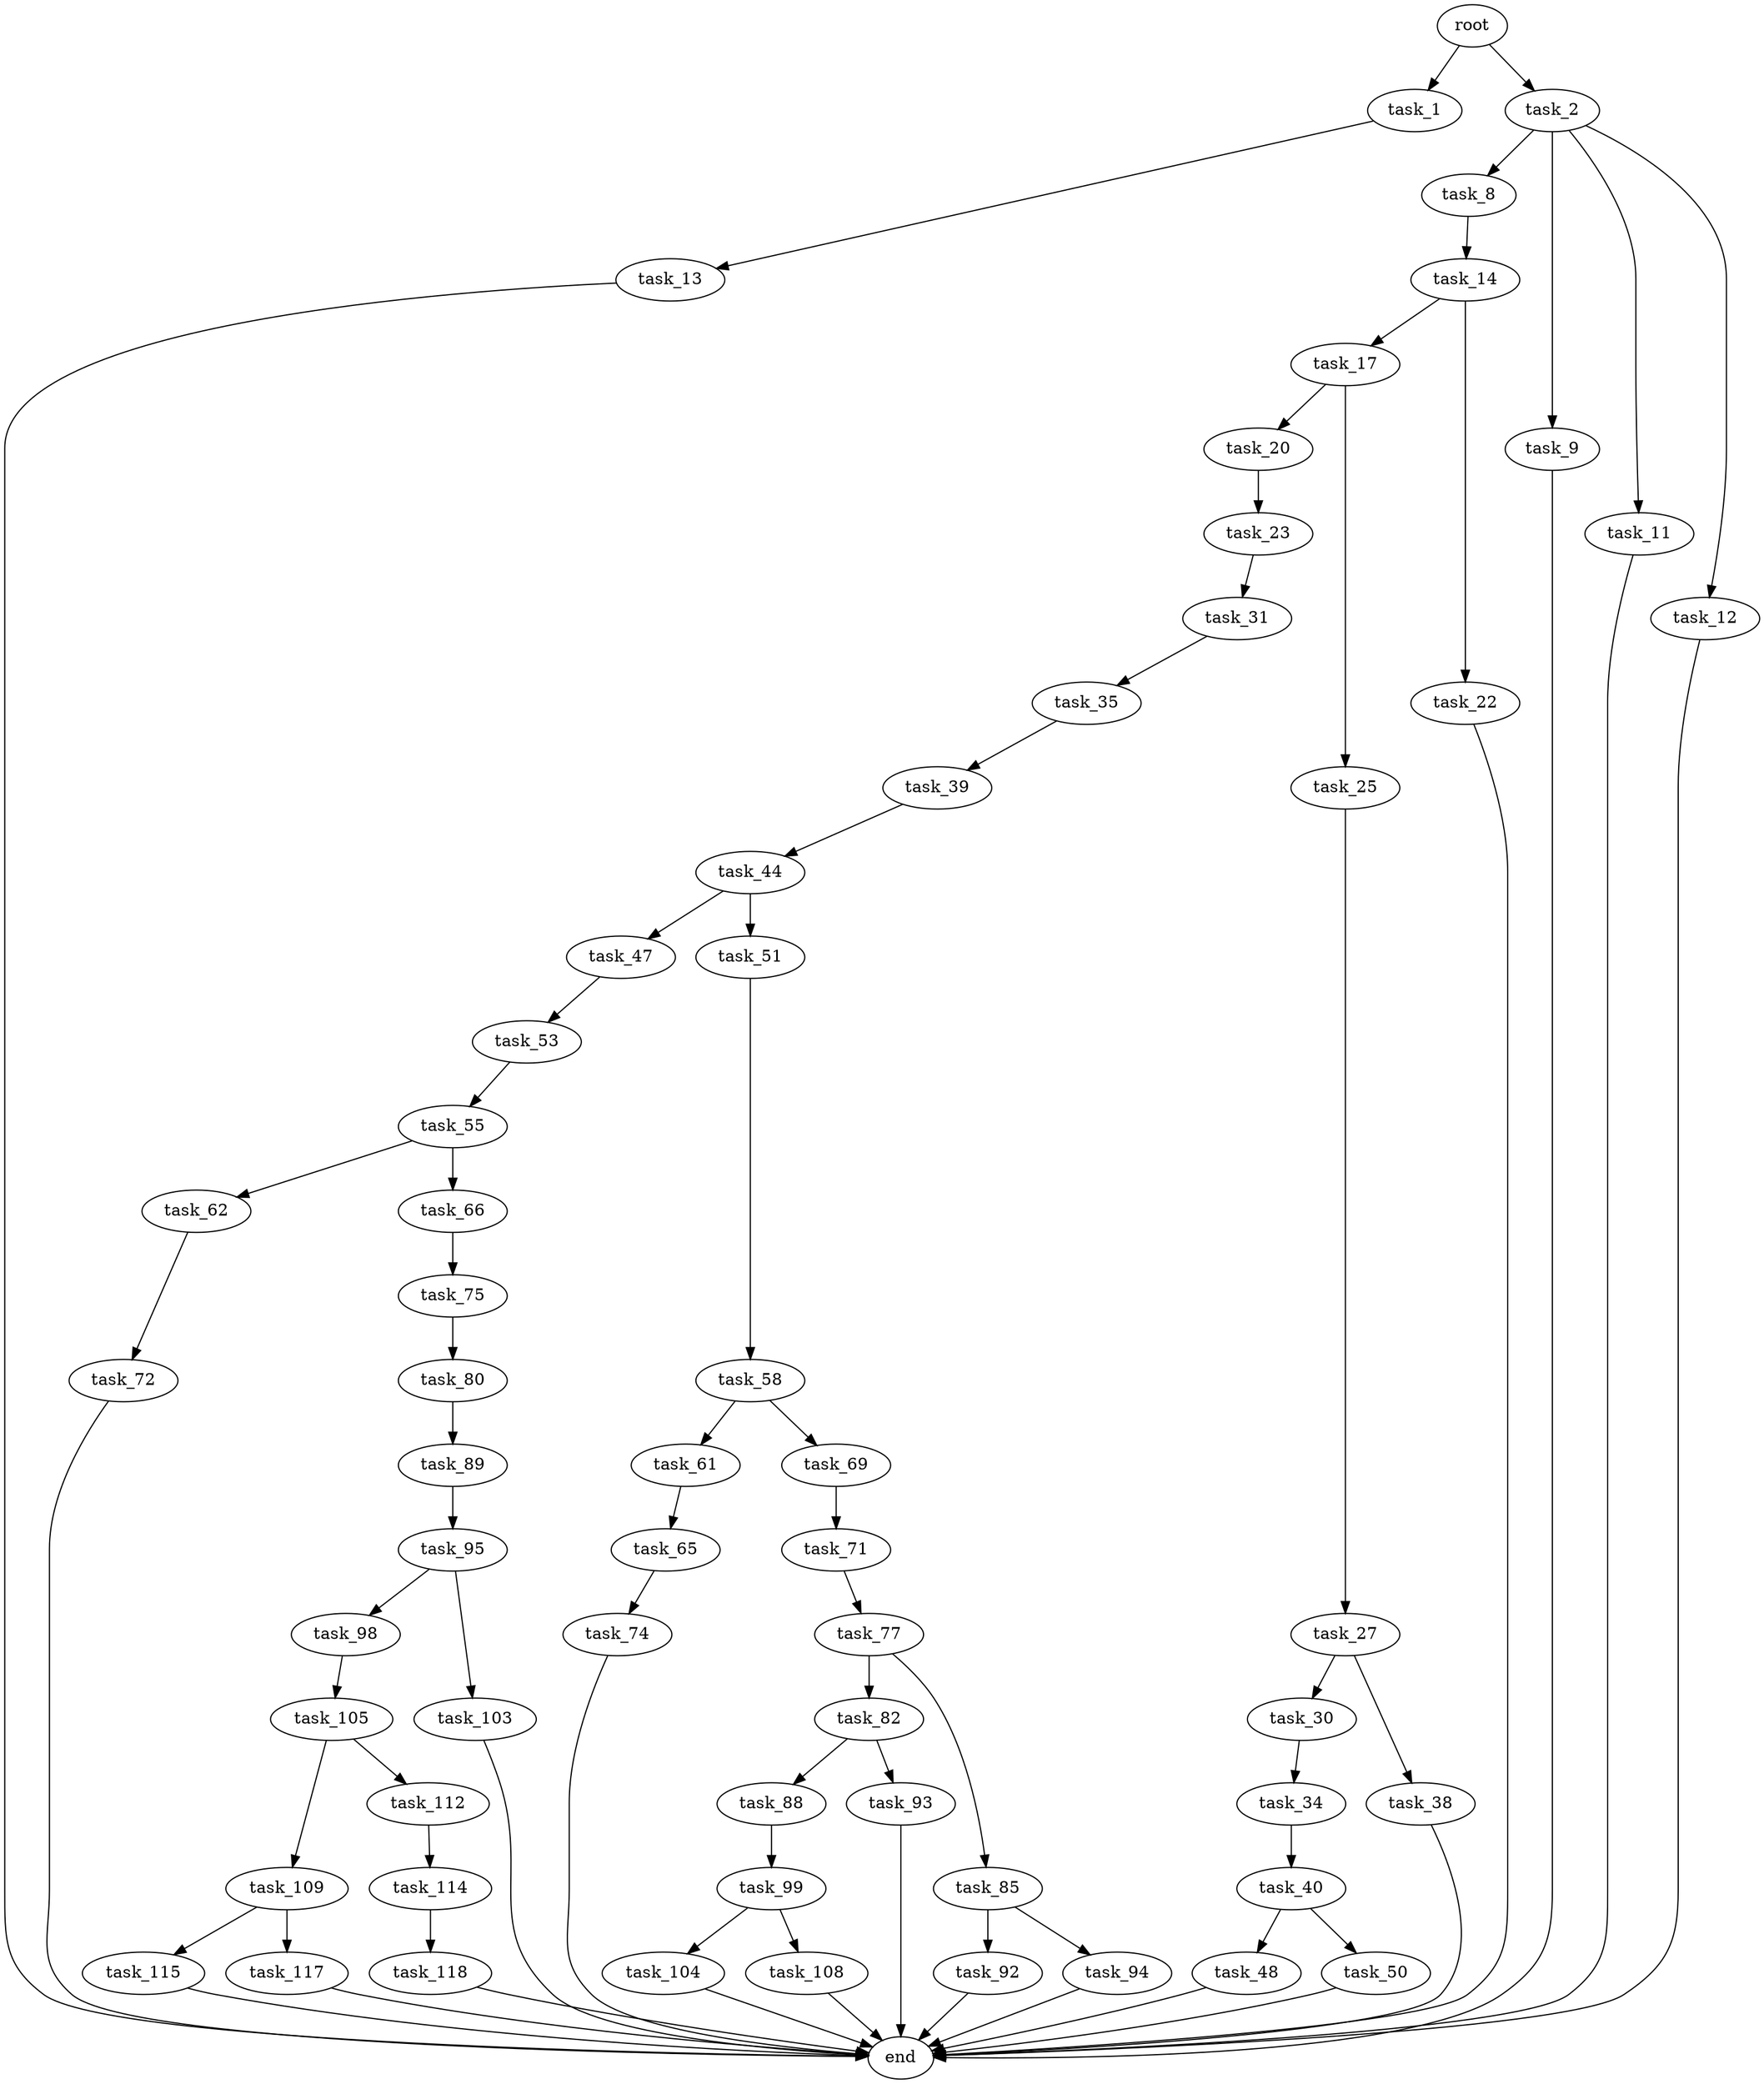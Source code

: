 digraph G {
  root [size="0.000000"];
  task_1 [size="10644741501.000000"];
  task_2 [size="489178889.000000"];
  task_8 [size="368293445632.000000"];
  task_9 [size="8589934592.000000"];
  task_11 [size="21872292017.000000"];
  task_12 [size="2637093021.000000"];
  task_13 [size="41072197369.000000"];
  task_14 [size="3671695194.000000"];
  task_17 [size="368293445632.000000"];
  task_20 [size="68719476736.000000"];
  task_22 [size="782757789696.000000"];
  task_23 [size="368293445632.000000"];
  task_25 [size="21487878249.000000"];
  task_27 [size="44213307689.000000"];
  task_30 [size="2855873224.000000"];
  task_31 [size="574775897689.000000"];
  task_34 [size="690950065587.000000"];
  task_35 [size="43077477370.000000"];
  task_38 [size="30781197223.000000"];
  task_39 [size="29127184796.000000"];
  task_40 [size="31594386426.000000"];
  task_44 [size="6396724480.000000"];
  task_47 [size="392988525602.000000"];
  task_48 [size="1073741824000.000000"];
  task_50 [size="29251566094.000000"];
  task_51 [size="134217728000.000000"];
  task_53 [size="209780161193.000000"];
  task_55 [size="11790254206.000000"];
  task_58 [size="347080947997.000000"];
  task_61 [size="11695133844.000000"];
  task_62 [size="134217728000.000000"];
  task_65 [size="14034539462.000000"];
  task_66 [size="888127713844.000000"];
  task_69 [size="127540556869.000000"];
  task_71 [size="5394499939.000000"];
  task_72 [size="8476208880.000000"];
  task_74 [size="549755813888.000000"];
  task_75 [size="20158756641.000000"];
  task_77 [size="1073741824000.000000"];
  task_80 [size="471032557.000000"];
  task_82 [size="27674983118.000000"];
  task_85 [size="30656401001.000000"];
  task_88 [size="549755813888.000000"];
  task_89 [size="15612962453.000000"];
  task_92 [size="66723705053.000000"];
  task_93 [size="22370993329.000000"];
  task_94 [size="1073741824000.000000"];
  task_95 [size="28991029248.000000"];
  task_98 [size="368293445632.000000"];
  task_99 [size="8589934592.000000"];
  task_103 [size="1003044880.000000"];
  task_104 [size="394623330468.000000"];
  task_105 [size="4386728132.000000"];
  task_108 [size="15039431569.000000"];
  task_109 [size="15316565808.000000"];
  task_112 [size="161594853483.000000"];
  task_114 [size="16565348341.000000"];
  task_115 [size="1133831753952.000000"];
  task_117 [size="58019343560.000000"];
  task_118 [size="673379483589.000000"];
  end [size="0.000000"];

  root -> task_1 [size="1.000000"];
  root -> task_2 [size="1.000000"];
  task_1 -> task_13 [size="209715200.000000"];
  task_2 -> task_8 [size="33554432.000000"];
  task_2 -> task_9 [size="33554432.000000"];
  task_2 -> task_11 [size="33554432.000000"];
  task_2 -> task_12 [size="33554432.000000"];
  task_8 -> task_14 [size="411041792.000000"];
  task_9 -> end [size="1.000000"];
  task_11 -> end [size="1.000000"];
  task_12 -> end [size="1.000000"];
  task_13 -> end [size="1.000000"];
  task_14 -> task_17 [size="301989888.000000"];
  task_14 -> task_22 [size="301989888.000000"];
  task_17 -> task_20 [size="411041792.000000"];
  task_17 -> task_25 [size="411041792.000000"];
  task_20 -> task_23 [size="134217728.000000"];
  task_22 -> end [size="1.000000"];
  task_23 -> task_31 [size="411041792.000000"];
  task_25 -> task_27 [size="33554432.000000"];
  task_27 -> task_30 [size="75497472.000000"];
  task_27 -> task_38 [size="75497472.000000"];
  task_30 -> task_34 [size="75497472.000000"];
  task_31 -> task_35 [size="411041792.000000"];
  task_34 -> task_40 [size="536870912.000000"];
  task_35 -> task_39 [size="838860800.000000"];
  task_38 -> end [size="1.000000"];
  task_39 -> task_44 [size="536870912.000000"];
  task_40 -> task_48 [size="679477248.000000"];
  task_40 -> task_50 [size="679477248.000000"];
  task_44 -> task_47 [size="301989888.000000"];
  task_44 -> task_51 [size="301989888.000000"];
  task_47 -> task_53 [size="679477248.000000"];
  task_48 -> end [size="1.000000"];
  task_50 -> end [size="1.000000"];
  task_51 -> task_58 [size="209715200.000000"];
  task_53 -> task_55 [size="209715200.000000"];
  task_55 -> task_62 [size="536870912.000000"];
  task_55 -> task_66 [size="536870912.000000"];
  task_58 -> task_61 [size="679477248.000000"];
  task_58 -> task_69 [size="679477248.000000"];
  task_61 -> task_65 [size="209715200.000000"];
  task_62 -> task_72 [size="209715200.000000"];
  task_65 -> task_74 [size="536870912.000000"];
  task_66 -> task_75 [size="536870912.000000"];
  task_69 -> task_71 [size="134217728.000000"];
  task_71 -> task_77 [size="209715200.000000"];
  task_72 -> end [size="1.000000"];
  task_74 -> end [size="1.000000"];
  task_75 -> task_80 [size="679477248.000000"];
  task_77 -> task_82 [size="838860800.000000"];
  task_77 -> task_85 [size="838860800.000000"];
  task_80 -> task_89 [size="33554432.000000"];
  task_82 -> task_88 [size="838860800.000000"];
  task_82 -> task_93 [size="838860800.000000"];
  task_85 -> task_92 [size="536870912.000000"];
  task_85 -> task_94 [size="536870912.000000"];
  task_88 -> task_99 [size="536870912.000000"];
  task_89 -> task_95 [size="679477248.000000"];
  task_92 -> end [size="1.000000"];
  task_93 -> end [size="1.000000"];
  task_94 -> end [size="1.000000"];
  task_95 -> task_98 [size="75497472.000000"];
  task_95 -> task_103 [size="75497472.000000"];
  task_98 -> task_105 [size="411041792.000000"];
  task_99 -> task_104 [size="33554432.000000"];
  task_99 -> task_108 [size="33554432.000000"];
  task_103 -> end [size="1.000000"];
  task_104 -> end [size="1.000000"];
  task_105 -> task_109 [size="209715200.000000"];
  task_105 -> task_112 [size="209715200.000000"];
  task_108 -> end [size="1.000000"];
  task_109 -> task_115 [size="536870912.000000"];
  task_109 -> task_117 [size="536870912.000000"];
  task_112 -> task_114 [size="134217728.000000"];
  task_114 -> task_118 [size="33554432.000000"];
  task_115 -> end [size="1.000000"];
  task_117 -> end [size="1.000000"];
  task_118 -> end [size="1.000000"];
}
